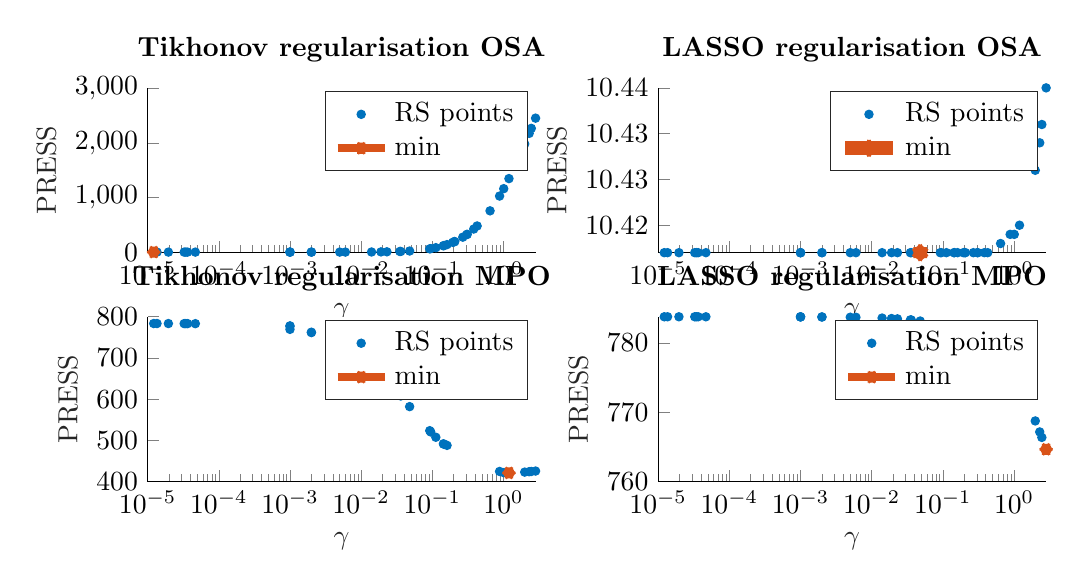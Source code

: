 % This file was created by matlab2tikz.
%
\definecolor{mycolor1}{rgb}{0.0,0.447,0.741}%
\definecolor{mycolor2}{rgb}{0.85,0.325,0.098}%
%
\begin{tikzpicture}

\begin{axis}[%
width=4.927cm,
height=2.093cm,
at={(0cm,2.907cm)},
scale only axis,
xmode=log,
xmin=1e-05,
xmax=2.822,
xminorticks=true,
xlabel style={font=\color{white!15!black}},
xlabel={$\gamma$},
ymin=0,
ymax=3000,
ylabel style={font=\color{white!15!black}},
ylabel={PRESS},
axis background/.style={fill=white},
title style={font=\bfseries},
title={Tikhonov regularisation OSA},
axis x line*=bottom,
axis y line*=left,
legend style={legend cell align=left, align=left, draw=white!15!black}
]
\addplot[only marks, mark=*, mark options={}, mark size=1.5pt, color=mycolor1, fill=mycolor1] table[row sep=crcr]{%
x	y\\
0.161	147.659\\
3.647e-05	10.417\\
0.001	10.443\\
1.958e-05	10.417\\
0.0	10.417\\
0.0	10.417\\
0.001	10.421\\
0.112	91.124\\
4.683e-05	10.417\\
0.0	10.419\\
0.382	430.184\\
0.0	10.417\\
0.002	10.481\\
0.0	10.419\\
0.647	761.666\\
2.295	2171.955\\
0.005	10.709\\
1.218e-05	10.417\\
0.0	10.418\\
2.822	2448.9\\
0.0	10.417\\
0.205	200.736\\
0.426	486.561\\
0.881	1030.753\\
1.986	1979.595\\
0.019	14.314\\
0.006	10.768\\
1.193	1348.626\\
0.268	282.177\\
0.0	10.419\\
2.457	2263.18\\
0.309	334.487\\
1.355e-05	10.417\\
3.265e-05	10.417\\
0.023	15.881\\
0.001	10.423\\
0.206	202.906\\
0.194	187.932\\
0.143	125.527\\
0.092	69.671\\
0.036	22.493\\
3.443e-05	10.417\\
0.002	10.476\\
0.095	73.189\\
0.035	21.936\\
0.145	128.705\\
0.048	30.451\\
0.014	12.593\\
0.306	330.367\\
1.007	1165.135\\
};
\addlegendentry{RS points}

\addplot [color=mycolor2, line width=3.0pt, draw=none, mark=asterisk, mark options={solid, mycolor2}]
  table[row sep=crcr]{%
1.218e-05	10.417\\
};
\addlegendentry{min}

\end{axis}

\begin{axis}[%
width=4.927cm,
height=2.093cm,
at={(0cm,0cm)},
scale only axis,
xmode=log,
xmin=1e-05,
xmax=2.822,
xminorticks=true,
xlabel style={font=\color{white!15!black}},
xlabel={$\gamma$},
ymin=400,
ymax=800,
ylabel style={font=\color{white!15!black}},
ylabel={PRESS},
axis background/.style={fill=white},
title style={font=\bfseries},
title={Tikhonov regularisation MPO},
axis x line*=bottom,
axis y line*=left,
legend style={legend cell align=left, align=left, draw=white!15!black}
]
\addplot[only marks, mark=*, mark options={}, mark size=1.5pt, color=mycolor1, fill=mycolor1] table[row sep=crcr]{%
x	y\\
0.161	487.84\\
3.647e-05	783.389\\
0.001	769.425\\
1.958e-05	783.561\\
0.0	782.719\\
0.0	782.023\\
0.001	777.949\\
0.112	507.573\\
4.683e-05	783.284\\
0.0	779.289\\
0.382	nan\\
0.0	782.115\\
0.002	761.679\\
0.0	779.931\\
0.647	nan\\
2.295	423.998\\
0.005	739.413\\
1.218e-05	783.636\\
0.0	780.563\\
2.822	425.575\\
0.0	782.401\\
0.205	nan\\
0.426	nan\\
0.881	424.584\\
1.986	422.983\\
0.019	659.375\\
0.006	735.705\\
1.193	420.995\\
0.268	nan\\
0.0	779.991\\
2.457	424.506\\
0.309	nan\\
1.355e-05	783.622\\
3.265e-05	783.428\\
0.023	644.724\\
0.001	776.775\\
0.206	nan\\
0.194	nan\\
0.143	491.661\\
0.092	523.543\\
0.036	607.735\\
3.443e-05	783.41\\
0.002	762.453\\
0.095	520.441\\
0.035	610.049\\
0.145	490.842\\
0.048	581.921\\
0.014	682.656\\
0.306	nan\\
1.007	421.64\\
};
\addlegendentry{RS points}

\addplot [color=mycolor2, line width=3.0pt, draw=none, mark=asterisk, mark options={solid, mycolor2}]
  table[row sep=crcr]{%
1.193	420.995\\
};
\addlegendentry{min}

\end{axis}

\begin{axis}[%
width=4.927cm,
height=2.093cm,
at={(6.484cm,2.907cm)},
scale only axis,
xmode=log,
xmin=1e-05,
xmax=2.822,
xminorticks=true,
xlabel style={font=\color{white!15!black}},
xlabel={$\gamma$},
ymin=10.417,
ymax=10.435,
ylabel style={font=\color{white!15!black}},
ylabel={PRESS},
axis background/.style={fill=white},
title style={font=\bfseries},
title={LASSO regularisation OSA},
axis x line*=bottom,
axis y line*=left,
legend style={legend cell align=left, align=left, draw=white!15!black}
]
\addplot[only marks, mark=*, mark options={}, mark size=1.5pt, color=mycolor1, fill=mycolor1] table[row sep=crcr]{%
x	y\\
0.161	10.417\\
3.647e-05	10.417\\
0.001	10.417\\
1.958e-05	10.417\\
0.0	10.417\\
0.0	10.417\\
0.001	10.417\\
0.112	10.417\\
4.683e-05	10.417\\
0.0	10.417\\
0.382	10.417\\
0.0	10.417\\
0.002	10.417\\
0.0	10.417\\
0.647	10.418\\
2.295	10.429\\
0.005	10.417\\
1.218e-05	10.417\\
0.0	10.417\\
2.822	10.435\\
0.0	10.417\\
0.205	10.417\\
0.426	10.417\\
0.881	10.419\\
1.986	10.426\\
0.019	10.417\\
0.006	10.417\\
1.193	10.42\\
0.268	10.417\\
0.0	10.417\\
2.457	10.431\\
0.309	10.417\\
1.355e-05	10.417\\
3.265e-05	10.417\\
0.023	10.417\\
0.001	10.417\\
0.206	10.417\\
0.194	10.417\\
0.143	10.417\\
0.092	10.417\\
0.036	10.417\\
3.443e-05	10.417\\
0.002	10.417\\
0.095	10.417\\
0.035	10.417\\
0.145	10.417\\
0.048	10.417\\
0.014	10.417\\
0.306	10.417\\
1.007	10.419\\
};
\addlegendentry{RS points}

\addplot [color=mycolor2, line width=5.0pt, draw=none, mark=asterisk, mark options={solid, mycolor2}]
  table[row sep=crcr]{%
0.048	10.417\\
};
\addlegendentry{min}

\end{axis}

\begin{axis}[%
width=4.927cm,
height=2.093cm,
at={(6.484cm,0cm)},
scale only axis,
xmode=log,
xmin=1e-05,
xmax=2.822,
xminorticks=true,
xlabel style={font=\color{white!15!black}},
xlabel={$\gamma$},
ymin=760,
ymax=783.76,
ylabel style={font=\color{white!15!black}},
ylabel={PRESS},
axis background/.style={fill=white},
title style={font=\bfseries},
title={LASSO regularisation MPO},
axis x line*=bottom,
axis y line*=left,
legend style={legend cell align=left, align=left, draw=white!15!black}
]
\addplot[only marks, mark=*, mark options={}, mark size=1.5pt, color=mycolor1, fill=mycolor1] table[row sep=crcr]{%
x	y\\
0.161	781.8\\
3.647e-05	783.76\\
0.001	783.741\\
1.958e-05	783.76\\
0.0	783.759\\
0.0	783.758\\
0.001	783.752\\
0.112	782.364\\
4.683e-05	783.759\\
0.0	783.754\\
0.382	779.52\\
0.0	783.758\\
0.002	783.73\\
0.0	783.755\\
0.647	777.21\\
2.295	767.16\\
0.005	783.694\\
1.218e-05	783.76\\
0.0	783.756\\
2.822	764.653\\
0.0	783.758\\
0.205	781.324\\
0.426	779.111\\
0.881	775.422\\
1.986	768.742\\
0.019	783.509\\
0.006	783.688\\
1.193	773.313\\
0.268	780.649\\
0.0	783.755\\
2.457	766.366\\
0.309	780.238\\
1.355e-05	783.76\\
3.265e-05	783.76\\
0.023	783.46\\
0.001	783.751\\
0.206	781.305\\
0.194	781.435\\
0.143	782.012\\
0.092	782.606\\
0.036	783.299\\
3.443e-05	783.76\\
0.002	783.731\\
0.095	782.565\\
0.035	783.311\\
0.145	781.981\\
0.048	783.148\\
0.014	783.575\\
0.306	780.27\\
1.007	774.534\\
};
\addlegendentry{RS points}

\addplot [color=mycolor2, line width=3.0pt, draw=none, mark=asterisk, mark options={solid, mycolor2}]
  table[row sep=crcr]{%
2.822	764.653\\
};
\addlegendentry{min}

\end{axis}
\end{tikzpicture}%
